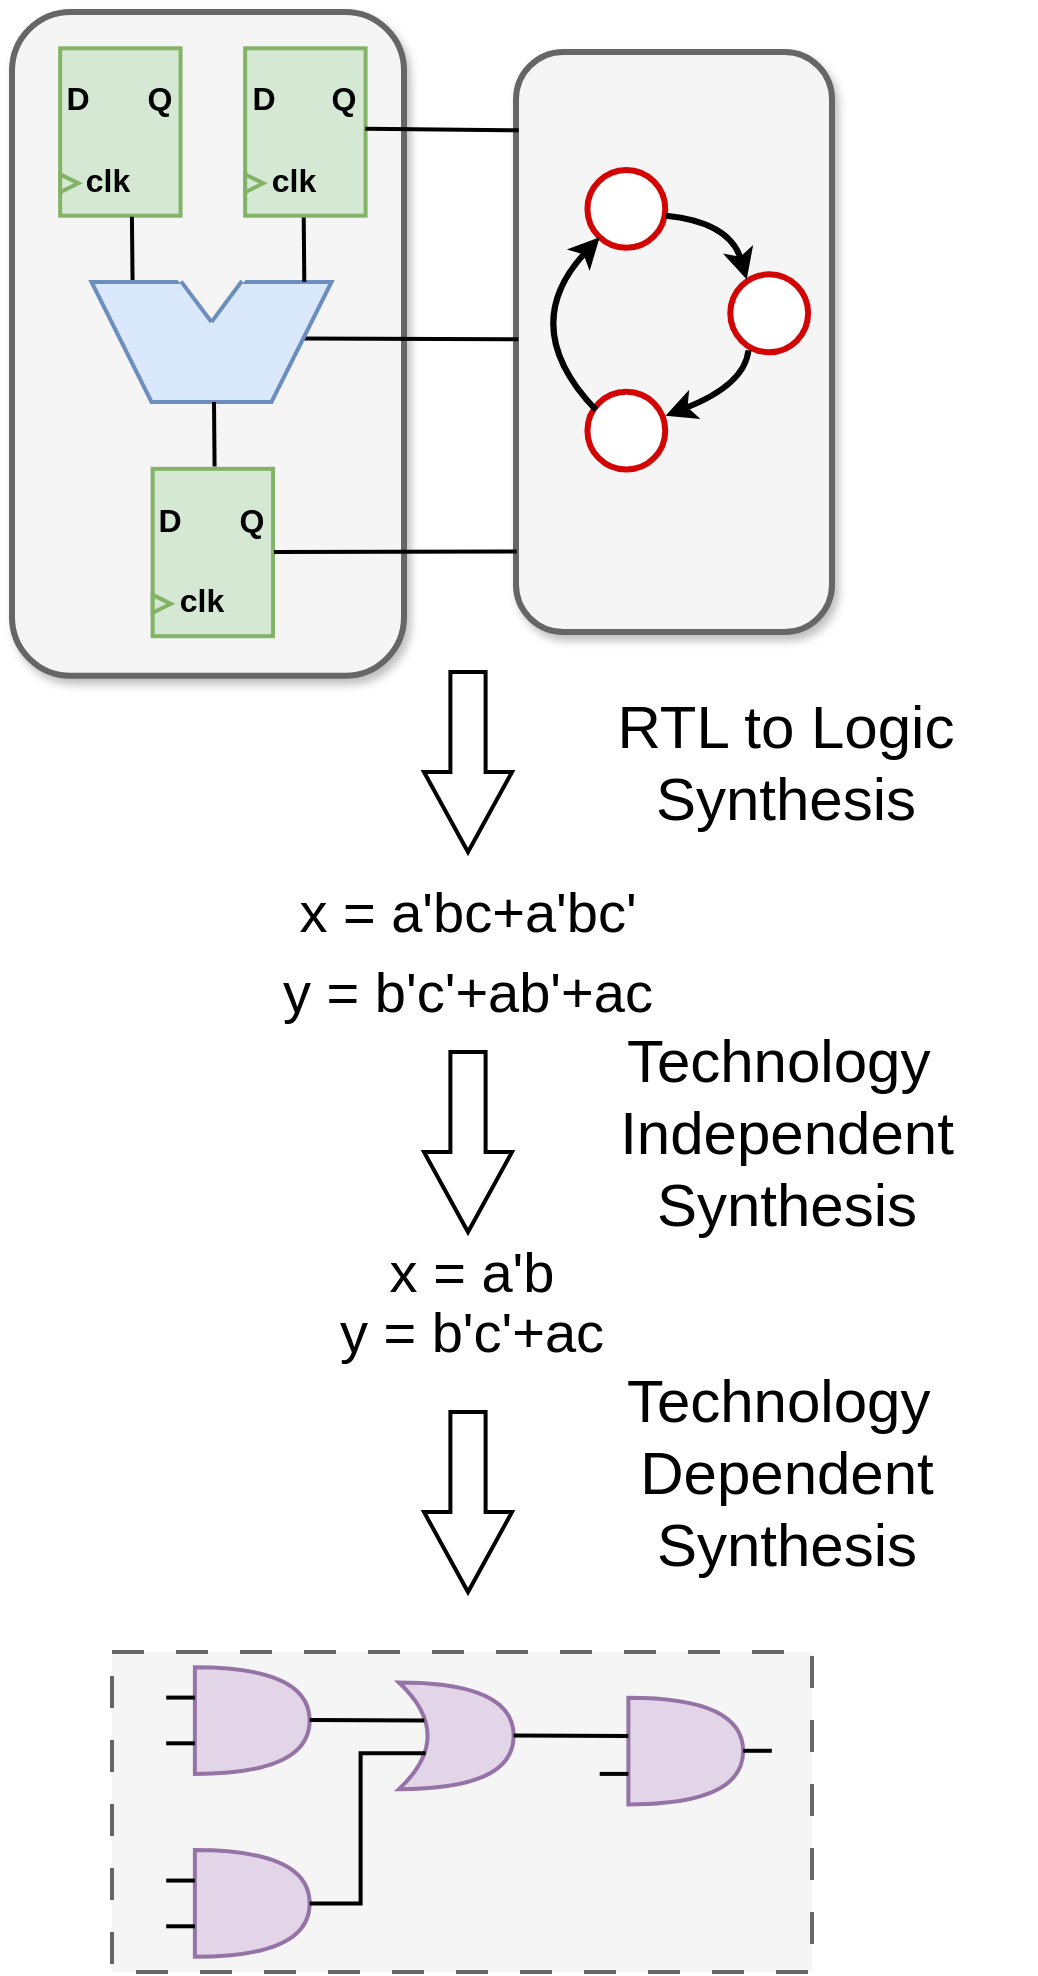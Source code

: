 <mxfile version="24.7.4">
  <diagram name="第 1 页" id="q-j6vuq5w8XLsUYLvh6M">
    <mxGraphModel dx="971" dy="615" grid="1" gridSize="10" guides="1" tooltips="1" connect="1" arrows="1" fold="1" page="1" pageScale="1" pageWidth="560" pageHeight="1000" math="0" shadow="0">
      <root>
        <mxCell id="0" />
        <mxCell id="1" parent="0" />
        <mxCell id="Zr5mx6mt9YZKuDAXMMV7-154" value="" style="rounded=1;whiteSpace=wrap;html=1;strokeWidth=3;fillColor=#f5f5f5;fontColor=#333333;strokeColor=#666666;shadow=1;" parent="1" vertex="1">
          <mxGeometry x="292" y="30" width="158" height="290" as="geometry" />
        </mxCell>
        <mxCell id="Zr5mx6mt9YZKuDAXMMV7-43" value="" style="html=1;shadow=0;dashed=0;align=center;verticalAlign=middle;shape=mxgraph.arrows2.arrow;dy=0.6;dx=40;direction=south;notch=0;strokeWidth=2;fontFamily=Helvetica;" parent="1" vertex="1">
          <mxGeometry x="246" y="340" width="44" height="90" as="geometry" />
        </mxCell>
        <mxCell id="Zr5mx6mt9YZKuDAXMMV7-66" value="" style="group;fontFamily=Helvetica;" parent="1" vertex="1" connectable="0">
          <mxGeometry x="46" y="28.75" width="210" height="320.63" as="geometry" />
        </mxCell>
        <mxCell id="Zr5mx6mt9YZKuDAXMMV7-156" value="" style="rounded=1;whiteSpace=wrap;html=1;strokeWidth=3;fillColor=#f5f5f5;fontColor=#333333;strokeColor=#666666;shadow=1;" parent="Zr5mx6mt9YZKuDAXMMV7-66" vertex="1">
          <mxGeometry x="-6" y="-18.75" width="196" height="331.87" as="geometry" />
        </mxCell>
        <mxCell id="Zr5mx6mt9YZKuDAXMMV7-67" value="" style="rounded=0;whiteSpace=wrap;html=1;rotation=90;strokeWidth=2;fontFamily=Helvetica;fillColor=#d5e8d4;strokeColor=#82b366;" parent="Zr5mx6mt9YZKuDAXMMV7-66" vertex="1">
          <mxGeometry x="6.333" y="11.149" width="83.69" height="60.203" as="geometry" />
        </mxCell>
        <mxCell id="Zr5mx6mt9YZKuDAXMMV7-68" value="&lt;font size=&quot;1&quot;&gt;&lt;b style=&quot;font-size: 16px;&quot;&gt;D&lt;/b&gt;&lt;/font&gt;" style="text;html=1;strokeColor=none;fillColor=none;align=center;verticalAlign=middle;whiteSpace=wrap;rounded=0;strokeWidth=2;fontFamily=Helvetica;" parent="Zr5mx6mt9YZKuDAXMMV7-66" vertex="1">
          <mxGeometry y="11.149" width="54.286" height="26.757" as="geometry" />
        </mxCell>
        <mxCell id="Zr5mx6mt9YZKuDAXMMV7-69" value="&lt;font size=&quot;1&quot;&gt;&lt;b style=&quot;font-size: 16px;&quot;&gt;Q&lt;/b&gt;&lt;/font&gt;" style="text;html=1;strokeColor=none;fillColor=none;align=center;verticalAlign=middle;whiteSpace=wrap;rounded=0;strokeWidth=2;fontFamily=Helvetica;" parent="Zr5mx6mt9YZKuDAXMMV7-66" vertex="1">
          <mxGeometry x="40.714" y="11.149" width="54.286" height="26.757" as="geometry" />
        </mxCell>
        <mxCell id="Zr5mx6mt9YZKuDAXMMV7-71" value="&lt;font size=&quot;1&quot;&gt;&lt;b style=&quot;font-size: 16px;&quot;&gt;clk&lt;/b&gt;&lt;/font&gt;" style="text;html=1;strokeColor=none;fillColor=none;align=center;verticalAlign=middle;whiteSpace=wrap;rounded=0;strokeWidth=2;fontFamily=Helvetica;" parent="Zr5mx6mt9YZKuDAXMMV7-66" vertex="1">
          <mxGeometry x="15.381" y="51.73" width="54.286" height="26.757" as="geometry" />
        </mxCell>
        <mxCell id="Zr5mx6mt9YZKuDAXMMV7-70" value="" style="triangle;whiteSpace=wrap;html=1;strokeWidth=2;fontFamily=Helvetica;fillColor=#d5e8d4;strokeColor=#82b366;" parent="Zr5mx6mt9YZKuDAXMMV7-66" vertex="1">
          <mxGeometry x="18.095" y="62.432" width="9.048" height="8.919" as="geometry" />
        </mxCell>
        <mxCell id="Zr5mx6mt9YZKuDAXMMV7-118" value="" style="endArrow=none;html=1;rounded=0;endSize=6;strokeWidth=2;entryX=0.82;entryY=0.974;entryDx=0;entryDy=0;entryPerimeter=0;exitX=1.006;exitY=0.404;exitDx=0;exitDy=0;exitPerimeter=0;fontFamily=Helvetica;" parent="Zr5mx6mt9YZKuDAXMMV7-66" source="Zr5mx6mt9YZKuDAXMMV7-67" edge="1">
          <mxGeometry width="50" height="50" relative="1" as="geometry">
            <mxPoint x="55.005" y="82.5" as="sourcePoint" />
            <mxPoint x="54.29" y="116.21" as="targetPoint" />
          </mxGeometry>
        </mxCell>
        <mxCell id="Zr5mx6mt9YZKuDAXMMV7-123" value="" style="endArrow=none;html=1;rounded=0;endSize=6;strokeWidth=2;exitX=-0.004;exitY=0.492;exitDx=0;exitDy=0;exitPerimeter=0;entryX=0.481;entryY=0.002;entryDx=0;entryDy=0;entryPerimeter=0;fontFamily=Helvetica;" parent="Zr5mx6mt9YZKuDAXMMV7-66" edge="1">
          <mxGeometry width="50" height="50" relative="1" as="geometry">
            <mxPoint x="247.152" y="144.88" as="sourcePoint" />
            <mxPoint x="140" y="144.5" as="targetPoint" />
          </mxGeometry>
        </mxCell>
        <mxCell id="Zr5mx6mt9YZKuDAXMMV7-87" value="" style="group;fontFamily=Helvetica;" parent="1" vertex="1" connectable="0">
          <mxGeometry x="92.25" y="239" width="95" height="82.5" as="geometry" />
        </mxCell>
        <mxCell id="Zr5mx6mt9YZKuDAXMMV7-88" value="" style="rounded=0;whiteSpace=wrap;html=1;rotation=90;strokeWidth=2;fontFamily=Helvetica;fillColor=#d5e8d4;strokeColor=#82b366;" parent="Zr5mx6mt9YZKuDAXMMV7-87" vertex="1">
          <mxGeometry x="6.333" y="11.149" width="83.69" height="60.203" as="geometry" />
        </mxCell>
        <mxCell id="Zr5mx6mt9YZKuDAXMMV7-89" value="&lt;font size=&quot;1&quot;&gt;&lt;b style=&quot;font-size: 16px;&quot;&gt;D&lt;/b&gt;&lt;/font&gt;" style="text;html=1;strokeColor=none;fillColor=none;align=center;verticalAlign=middle;whiteSpace=wrap;rounded=0;strokeWidth=2;fontFamily=Helvetica;" parent="Zr5mx6mt9YZKuDAXMMV7-87" vertex="1">
          <mxGeometry y="11.149" width="54.286" height="26.757" as="geometry" />
        </mxCell>
        <mxCell id="Zr5mx6mt9YZKuDAXMMV7-90" value="&lt;font size=&quot;1&quot;&gt;&lt;b style=&quot;font-size: 16px;&quot;&gt;Q&lt;/b&gt;&lt;/font&gt;" style="text;html=1;strokeColor=none;fillColor=none;align=center;verticalAlign=middle;whiteSpace=wrap;rounded=0;strokeWidth=2;fontFamily=Helvetica;" parent="Zr5mx6mt9YZKuDAXMMV7-87" vertex="1">
          <mxGeometry x="40.714" y="11.149" width="54.286" height="26.757" as="geometry" />
        </mxCell>
        <mxCell id="Zr5mx6mt9YZKuDAXMMV7-92" value="&lt;font size=&quot;1&quot;&gt;&lt;b style=&quot;font-size: 16px;&quot;&gt;clk&lt;/b&gt;&lt;/font&gt;" style="text;html=1;strokeColor=none;fillColor=none;align=center;verticalAlign=middle;whiteSpace=wrap;rounded=0;strokeWidth=2;fontFamily=Helvetica;" parent="Zr5mx6mt9YZKuDAXMMV7-87" vertex="1">
          <mxGeometry x="15.381" y="51.73" width="54.286" height="26.757" as="geometry" />
        </mxCell>
        <mxCell id="Zr5mx6mt9YZKuDAXMMV7-91" value="" style="triangle;whiteSpace=wrap;html=1;strokeWidth=2;fontFamily=Helvetica;fillColor=#d5e8d4;strokeColor=#82b366;" parent="Zr5mx6mt9YZKuDAXMMV7-87" vertex="1">
          <mxGeometry x="18.095" y="62.432" width="9.048" height="8.919" as="geometry" />
        </mxCell>
        <mxCell id="Zr5mx6mt9YZKuDAXMMV7-80" value="" style="group;fontFamily=Helvetica;" parent="1" vertex="1" connectable="0">
          <mxGeometry x="138.5" y="28.75" width="95" height="82.5" as="geometry" />
        </mxCell>
        <mxCell id="Zr5mx6mt9YZKuDAXMMV7-81" value="" style="rounded=0;whiteSpace=wrap;html=1;rotation=90;strokeWidth=2;fontFamily=Helvetica;fillColor=#d5e8d4;strokeColor=#82b366;" parent="Zr5mx6mt9YZKuDAXMMV7-80" vertex="1">
          <mxGeometry x="6.333" y="11.149" width="83.69" height="60.203" as="geometry" />
        </mxCell>
        <mxCell id="Zr5mx6mt9YZKuDAXMMV7-82" value="&lt;font size=&quot;1&quot;&gt;&lt;b style=&quot;font-size: 16px;&quot;&gt;D&lt;/b&gt;&lt;/font&gt;" style="text;html=1;strokeColor=none;fillColor=none;align=center;verticalAlign=middle;whiteSpace=wrap;rounded=0;strokeWidth=2;fontFamily=Helvetica;" parent="Zr5mx6mt9YZKuDAXMMV7-80" vertex="1">
          <mxGeometry y="11.149" width="54.286" height="26.757" as="geometry" />
        </mxCell>
        <mxCell id="Zr5mx6mt9YZKuDAXMMV7-83" value="&lt;font size=&quot;1&quot;&gt;&lt;b style=&quot;font-size: 16px;&quot;&gt;Q&lt;/b&gt;&lt;/font&gt;" style="text;html=1;strokeColor=none;fillColor=none;align=center;verticalAlign=middle;whiteSpace=wrap;rounded=0;strokeWidth=2;fontFamily=Helvetica;" parent="Zr5mx6mt9YZKuDAXMMV7-80" vertex="1">
          <mxGeometry x="40.714" y="11.149" width="54.286" height="26.757" as="geometry" />
        </mxCell>
        <mxCell id="Zr5mx6mt9YZKuDAXMMV7-85" value="&lt;font size=&quot;1&quot;&gt;&lt;b style=&quot;font-size: 16px;&quot;&gt;clk&lt;/b&gt;&lt;/font&gt;" style="text;html=1;strokeColor=none;fillColor=none;align=center;verticalAlign=middle;whiteSpace=wrap;rounded=0;strokeWidth=2;fontFamily=Helvetica;" parent="Zr5mx6mt9YZKuDAXMMV7-80" vertex="1">
          <mxGeometry x="15.381" y="51.73" width="54.286" height="26.757" as="geometry" />
        </mxCell>
        <mxCell id="Zr5mx6mt9YZKuDAXMMV7-84" value="" style="triangle;whiteSpace=wrap;html=1;strokeWidth=2;fontFamily=Helvetica;fillColor=#d5e8d4;strokeColor=#82b366;" parent="Zr5mx6mt9YZKuDAXMMV7-80" vertex="1">
          <mxGeometry x="18.095" y="62.432" width="9.048" height="8.919" as="geometry" />
        </mxCell>
        <mxCell id="Zr5mx6mt9YZKuDAXMMV7-112" value="" style="shape=trapezoid;perimeter=trapezoidPerimeter;whiteSpace=wrap;html=1;fixedSize=1;rotation=-180;strokeWidth=2;size=30;fillColor=#dae8fc;strokeColor=#6c8ebf;fontFamily=Helvetica;" parent="1" vertex="1">
          <mxGeometry x="79.75" y="145" width="120" height="60" as="geometry" />
        </mxCell>
        <mxCell id="Zr5mx6mt9YZKuDAXMMV7-113" value="" style="triangle;whiteSpace=wrap;html=1;rotation=90;strokeWidth=2;fillColor=#F5F5F5;strokeColor=#f5f5f5;fontFamily=Helvetica;" parent="1" vertex="1">
          <mxGeometry x="129.75" y="140" width="20" height="30" as="geometry" />
        </mxCell>
        <mxCell id="Zr5mx6mt9YZKuDAXMMV7-114" value="" style="endArrow=none;html=1;rounded=0;strokeColor=#f5f5f5;strokeWidth=3;curved=0;fontFamily=Helvetica;" parent="1" edge="1">
          <mxGeometry width="50" height="50" relative="1" as="geometry">
            <mxPoint x="125.25" y="144.95" as="sourcePoint" />
            <mxPoint x="154.25" y="144.95" as="targetPoint" />
          </mxGeometry>
        </mxCell>
        <mxCell id="Zr5mx6mt9YZKuDAXMMV7-115" value="" style="endArrow=none;html=1;rounded=0;exitX=0.627;exitY=1.005;exitDx=0;exitDy=0;exitPerimeter=0;entryX=1;entryY=0.5;entryDx=0;entryDy=0;strokeWidth=2;strokeColor=#6C8EBF;fontFamily=Helvetica;" parent="1" source="Zr5mx6mt9YZKuDAXMMV7-112" target="Zr5mx6mt9YZKuDAXMMV7-113" edge="1">
          <mxGeometry width="50" height="50" relative="1" as="geometry">
            <mxPoint x="129.75" y="135" as="sourcePoint" />
            <mxPoint x="179.75" y="85" as="targetPoint" />
          </mxGeometry>
        </mxCell>
        <mxCell id="Zr5mx6mt9YZKuDAXMMV7-116" value="" style="endArrow=none;html=1;rounded=0;exitX=1;exitY=0.5;exitDx=0;exitDy=0;entryX=0.373;entryY=1.008;entryDx=0;entryDy=0;strokeWidth=2;entryPerimeter=0;strokeColor=#6C8EBF;fontFamily=Helvetica;" parent="1" source="Zr5mx6mt9YZKuDAXMMV7-113" target="Zr5mx6mt9YZKuDAXMMV7-112" edge="1">
          <mxGeometry width="50" height="50" relative="1" as="geometry">
            <mxPoint x="134.75" y="155" as="sourcePoint" />
            <mxPoint x="149.75" y="175" as="targetPoint" />
          </mxGeometry>
        </mxCell>
        <mxCell id="Zr5mx6mt9YZKuDAXMMV7-119" value="" style="endArrow=none;html=1;rounded=0;endSize=6;strokeWidth=2;entryX=0.82;entryY=0.974;entryDx=0;entryDy=0;entryPerimeter=0;exitX=1.006;exitY=0.404;exitDx=0;exitDy=0;exitPerimeter=0;fontFamily=Helvetica;" parent="1" edge="1">
          <mxGeometry width="50" height="50" relative="1" as="geometry">
            <mxPoint x="185.86" y="112.79" as="sourcePoint" />
            <mxPoint x="186.15" y="145.0" as="targetPoint" />
          </mxGeometry>
        </mxCell>
        <mxCell id="Zr5mx6mt9YZKuDAXMMV7-120" value="" style="endArrow=none;html=1;rounded=0;endSize=6;strokeWidth=2;entryX=0.82;entryY=0.974;entryDx=0;entryDy=0;entryPerimeter=0;exitX=1.006;exitY=0.404;exitDx=0;exitDy=0;exitPerimeter=0;fontFamily=Helvetica;" parent="1" edge="1">
          <mxGeometry width="50" height="50" relative="1" as="geometry">
            <mxPoint x="141" y="205" as="sourcePoint" />
            <mxPoint x="141.29" y="237.21" as="targetPoint" />
          </mxGeometry>
        </mxCell>
        <mxCell id="Zr5mx6mt9YZKuDAXMMV7-122" value="" style="endArrow=none;html=1;rounded=0;endSize=6;strokeWidth=2;exitX=-0.003;exitY=0.173;exitDx=0;exitDy=0;exitPerimeter=0;entryX=0.481;entryY=0.002;entryDx=0;entryDy=0;entryPerimeter=0;fontFamily=Helvetica;" parent="1" target="Zr5mx6mt9YZKuDAXMMV7-81" edge="1">
          <mxGeometry width="50" height="50" relative="1" as="geometry">
            <mxPoint x="293.364" y="69.157" as="sourcePoint" />
            <mxPoint x="110.29" y="154.96" as="targetPoint" />
          </mxGeometry>
        </mxCell>
        <mxCell id="Zr5mx6mt9YZKuDAXMMV7-124" value="" style="endArrow=none;html=1;rounded=0;endSize=6;strokeWidth=2;exitX=-0.008;exitY=0.816;exitDx=0;exitDy=0;exitPerimeter=0;entryX=0.481;entryY=0.002;entryDx=0;entryDy=0;entryPerimeter=0;fontFamily=Helvetica;" parent="1" edge="1">
          <mxGeometry width="50" height="50" relative="1" as="geometry">
            <mxPoint x="292.304" y="279.74" as="sourcePoint" />
            <mxPoint x="171" y="280" as="targetPoint" />
          </mxGeometry>
        </mxCell>
        <mxCell id="Zr5mx6mt9YZKuDAXMMV7-125" value="&lt;font style=&quot;font-size: 28px;&quot;&gt;x = a&#39;bc+a&#39;bc&#39;&lt;/font&gt;" style="text;html=1;align=center;verticalAlign=middle;whiteSpace=wrap;rounded=0;fontFamily=Helvetica;" parent="1" vertex="1">
          <mxGeometry x="48" y="430" width="440" height="60" as="geometry" />
        </mxCell>
        <mxCell id="Zr5mx6mt9YZKuDAXMMV7-126" value="&lt;font style=&quot;font-size: 28px;&quot;&gt;y = b&#39;c&#39;+ab&#39;+ac&lt;/font&gt;" style="text;html=1;align=center;verticalAlign=middle;whiteSpace=wrap;rounded=0;fontFamily=Helvetica;" parent="1" vertex="1">
          <mxGeometry x="48" y="470" width="440" height="60" as="geometry" />
        </mxCell>
        <mxCell id="Zr5mx6mt9YZKuDAXMMV7-128" value="&lt;font style=&quot;font-size: 28px;&quot;&gt;x = a&#39;b&lt;/font&gt;" style="text;html=1;align=center;verticalAlign=middle;whiteSpace=wrap;rounded=0;fontFamily=Helvetica;" parent="1" vertex="1">
          <mxGeometry x="50" y="610" width="440" height="60" as="geometry" />
        </mxCell>
        <mxCell id="Zr5mx6mt9YZKuDAXMMV7-129" value="&lt;font style=&quot;font-size: 28px;&quot;&gt;y = b&#39;c&#39;+ac&lt;/font&gt;" style="text;html=1;align=center;verticalAlign=middle;whiteSpace=wrap;rounded=0;fontFamily=Helvetica;" parent="1" vertex="1">
          <mxGeometry x="50" y="640" width="440" height="60" as="geometry" />
        </mxCell>
        <mxCell id="Zr5mx6mt9YZKuDAXMMV7-151" value="&lt;font style=&quot;font-size: 30px;&quot;&gt;RTL to Logic&lt;/font&gt;&lt;div style=&quot;font-size: 30px;&quot;&gt;&lt;font style=&quot;font-size: 30px;&quot;&gt;Synthesis&lt;/font&gt;&lt;/div&gt;" style="text;html=1;align=center;verticalAlign=middle;whiteSpace=wrap;rounded=0;fontFamily=Helvetica;strokeWidth=3;fontSize=11;" parent="1" vertex="1">
          <mxGeometry x="302" y="355" width="250" height="60" as="geometry" />
        </mxCell>
        <mxCell id="Zr5mx6mt9YZKuDAXMMV7-152" value="&lt;font style=&quot;font-size: 30px;&quot;&gt;Technology&amp;nbsp;&lt;/font&gt;&lt;div style=&quot;font-size: 30px;&quot;&gt;&lt;font style=&quot;font-size: 30px;&quot;&gt;Independent&lt;/font&gt;&lt;/div&gt;&lt;div style=&quot;font-size: 30px;&quot;&gt;&lt;font style=&quot;font-size: 30px;&quot;&gt;Synthesis&lt;/font&gt;&lt;/div&gt;" style="text;html=1;align=center;verticalAlign=middle;whiteSpace=wrap;rounded=0;fontFamily=Helvetica;strokeWidth=3;" parent="1" vertex="1">
          <mxGeometry x="315.5" y="540" width="223" height="60" as="geometry" />
        </mxCell>
        <mxCell id="Zr5mx6mt9YZKuDAXMMV7-153" value="&lt;font style=&quot;font-size: 30px;&quot;&gt;Technology&amp;nbsp;&lt;/font&gt;&lt;div style=&quot;font-size: 30px;&quot;&gt;&lt;font style=&quot;font-size: 30px;&quot;&gt;Dependent&lt;/font&gt;&lt;/div&gt;&lt;div style=&quot;font-size: 30px;&quot;&gt;&lt;font style=&quot;font-size: 30px;&quot;&gt;Synthesis&lt;/font&gt;&lt;/div&gt;" style="text;html=1;align=center;verticalAlign=middle;whiteSpace=wrap;rounded=0;fontFamily=Helvetica;strokeWidth=3;" parent="1" vertex="1">
          <mxGeometry x="310.5" y="710" width="233" height="60" as="geometry" />
        </mxCell>
        <mxCell id="Zr5mx6mt9YZKuDAXMMV7-157" value="" style="html=1;shadow=0;dashed=0;align=center;verticalAlign=middle;shape=mxgraph.arrows2.arrow;dy=0.6;dx=40;direction=south;notch=0;strokeWidth=2;fontFamily=Helvetica;" parent="1" vertex="1">
          <mxGeometry x="246" y="530" width="44" height="90" as="geometry" />
        </mxCell>
        <mxCell id="Zr5mx6mt9YZKuDAXMMV7-158" value="" style="html=1;shadow=0;dashed=0;align=center;verticalAlign=middle;shape=mxgraph.arrows2.arrow;dy=0.6;dx=40;direction=south;notch=0;strokeWidth=2;fontFamily=Helvetica;" parent="1" vertex="1">
          <mxGeometry x="246" y="710" width="44" height="90" as="geometry" />
        </mxCell>
        <mxCell id="Zr5mx6mt9YZKuDAXMMV7-175" value="" style="group" parent="1" vertex="1" connectable="0">
          <mxGeometry x="90" y="830" width="350" height="160" as="geometry" />
        </mxCell>
        <mxCell id="Zr5mx6mt9YZKuDAXMMV7-176" value="" style="rounded=0;whiteSpace=wrap;html=1;dashed=1;dashPattern=8 8;strokeWidth=2;fillColor=#f5f5f5;fontColor=#333333;strokeColor=#666666;" parent="Zr5mx6mt9YZKuDAXMMV7-175" vertex="1">
          <mxGeometry width="350.0" height="160" as="geometry" />
        </mxCell>
        <mxCell id="Zr5mx6mt9YZKuDAXMMV7-177" value="" style="shape=or;whiteSpace=wrap;html=1;fillColor=#e1d5e7;strokeColor=#9673a6;strokeWidth=2;" parent="Zr5mx6mt9YZKuDAXMMV7-175" vertex="1">
          <mxGeometry x="41.439" y="7.619" width="57.377" height="53.333" as="geometry" />
        </mxCell>
        <mxCell id="Zr5mx6mt9YZKuDAXMMV7-178" value="" style="shape=xor;whiteSpace=wrap;html=1;fillColor=#e1d5e7;strokeColor=#9673a6;strokeWidth=2;" parent="Zr5mx6mt9YZKuDAXMMV7-175" vertex="1">
          <mxGeometry x="143.443" y="15.238" width="57.377" height="53.333" as="geometry" />
        </mxCell>
        <mxCell id="Zr5mx6mt9YZKuDAXMMV7-179" value="" style="shape=or;whiteSpace=wrap;html=1;fillColor=#e1d5e7;strokeColor=#9673a6;strokeWidth=2;" parent="Zr5mx6mt9YZKuDAXMMV7-175" vertex="1">
          <mxGeometry x="41.439" y="99.048" width="57.377" height="53.333" as="geometry" />
        </mxCell>
        <mxCell id="Zr5mx6mt9YZKuDAXMMV7-180" value="" style="shape=or;whiteSpace=wrap;html=1;fillColor=#e1d5e7;strokeColor=#9673a6;strokeWidth=2;" parent="Zr5mx6mt9YZKuDAXMMV7-175" vertex="1">
          <mxGeometry x="258.197" y="22.857" width="57.377" height="53.333" as="geometry" />
        </mxCell>
        <mxCell id="Zr5mx6mt9YZKuDAXMMV7-181" value="" style="endArrow=none;html=1;rounded=0;endSize=6;strokeWidth=2;entryX=0.481;entryY=0.002;entryDx=0;entryDy=0;entryPerimeter=0;fontFamily=Helvetica;exitX=0.222;exitY=0.357;exitDx=0;exitDy=0;exitPerimeter=0;" parent="Zr5mx6mt9YZKuDAXMMV7-175" source="Zr5mx6mt9YZKuDAXMMV7-178" edge="1">
          <mxGeometry width="50" height="50" relative="1" as="geometry">
            <mxPoint x="162.568" y="30.476" as="sourcePoint" />
            <mxPoint x="98.816" y="33.966" as="targetPoint" />
          </mxGeometry>
        </mxCell>
        <mxCell id="Zr5mx6mt9YZKuDAXMMV7-182" value="" style="endArrow=none;html=1;rounded=0;endSize=6;strokeWidth=2;fontFamily=Helvetica;" parent="Zr5mx6mt9YZKuDAXMMV7-175" edge="1">
          <mxGeometry width="50" height="50" relative="1" as="geometry">
            <mxPoint x="41.439" y="114.286" as="sourcePoint" />
            <mxPoint x="27.095" y="114.286" as="targetPoint" />
          </mxGeometry>
        </mxCell>
        <mxCell id="Zr5mx6mt9YZKuDAXMMV7-183" value="" style="endArrow=none;html=1;rounded=0;endSize=6;strokeWidth=2;entryX=1;entryY=0.5;entryDx=0;entryDy=0;entryPerimeter=0;fontFamily=Helvetica;exitX=0.222;exitY=0.357;exitDx=0;exitDy=0;exitPerimeter=0;edgeStyle=orthogonalEdgeStyle;" parent="Zr5mx6mt9YZKuDAXMMV7-175" target="Zr5mx6mt9YZKuDAXMMV7-179" edge="1">
          <mxGeometry width="50" height="50" relative="1" as="geometry">
            <mxPoint x="156.831" y="50.606" as="sourcePoint" />
            <mxPoint x="99.454" y="50.286" as="targetPoint" />
            <Array as="points">
              <mxPoint x="124.317" y="50.286" />
              <mxPoint x="124.317" y="125.714" />
            </Array>
          </mxGeometry>
        </mxCell>
        <mxCell id="Zr5mx6mt9YZKuDAXMMV7-184" value="" style="endArrow=none;html=1;rounded=0;endSize=6;strokeWidth=2;entryX=0.481;entryY=0.002;entryDx=0;entryDy=0;entryPerimeter=0;fontFamily=Helvetica;exitX=0.222;exitY=0.357;exitDx=0;exitDy=0;exitPerimeter=0;" parent="Zr5mx6mt9YZKuDAXMMV7-175" edge="1">
          <mxGeometry width="50" height="50" relative="1" as="geometry">
            <mxPoint x="258.197" y="42.042" as="sourcePoint" />
            <mxPoint x="200.82" y="41.722" as="targetPoint" />
          </mxGeometry>
        </mxCell>
        <mxCell id="Zr5mx6mt9YZKuDAXMMV7-185" value="" style="endArrow=none;html=1;rounded=0;endSize=6;strokeWidth=2;fontFamily=Helvetica;" parent="Zr5mx6mt9YZKuDAXMMV7-175" edge="1">
          <mxGeometry width="50" height="50" relative="1" as="geometry">
            <mxPoint x="41.439" y="137.143" as="sourcePoint" />
            <mxPoint x="27.095" y="137.143" as="targetPoint" />
          </mxGeometry>
        </mxCell>
        <mxCell id="Zr5mx6mt9YZKuDAXMMV7-186" value="" style="endArrow=none;html=1;rounded=0;endSize=6;strokeWidth=2;fontFamily=Helvetica;" parent="Zr5mx6mt9YZKuDAXMMV7-175" edge="1">
          <mxGeometry width="50" height="50" relative="1" as="geometry">
            <mxPoint x="41.439" y="22.796" as="sourcePoint" />
            <mxPoint x="27.095" y="22.796" as="targetPoint" />
          </mxGeometry>
        </mxCell>
        <mxCell id="Zr5mx6mt9YZKuDAXMMV7-187" value="" style="endArrow=none;html=1;rounded=0;endSize=6;strokeWidth=2;fontFamily=Helvetica;" parent="Zr5mx6mt9YZKuDAXMMV7-175" edge="1">
          <mxGeometry width="50" height="50" relative="1" as="geometry">
            <mxPoint x="41.439" y="45.653" as="sourcePoint" />
            <mxPoint x="27.095" y="45.653" as="targetPoint" />
          </mxGeometry>
        </mxCell>
        <mxCell id="Zr5mx6mt9YZKuDAXMMV7-188" value="" style="endArrow=none;html=1;rounded=0;endSize=6;strokeWidth=2;fontFamily=Helvetica;" parent="Zr5mx6mt9YZKuDAXMMV7-175" edge="1">
          <mxGeometry width="50" height="50" relative="1" as="geometry">
            <mxPoint x="258.197" y="60.952" as="sourcePoint" />
            <mxPoint x="243.852" y="60.952" as="targetPoint" />
          </mxGeometry>
        </mxCell>
        <mxCell id="Zr5mx6mt9YZKuDAXMMV7-189" value="" style="endArrow=none;html=1;rounded=0;endSize=6;strokeWidth=2;fontFamily=Helvetica;" parent="Zr5mx6mt9YZKuDAXMMV7-175" edge="1">
          <mxGeometry width="50" height="50" relative="1" as="geometry">
            <mxPoint x="329.918" y="49.394" as="sourcePoint" />
            <mxPoint x="315.574" y="49.394" as="targetPoint" />
          </mxGeometry>
        </mxCell>
        <mxCell id="Zr5mx6mt9YZKuDAXMMV7-198" value="" style="group" parent="1" vertex="1" connectable="0">
          <mxGeometry x="292" y="89" width="150" height="150" as="geometry" />
        </mxCell>
        <mxCell id="Zr5mx6mt9YZKuDAXMMV7-199" value="" style="ellipse;whiteSpace=wrap;html=1;aspect=fixed;strokeWidth=3;fontFamily=Helvetica;strokeColor=#d20404;" parent="Zr5mx6mt9YZKuDAXMMV7-198" vertex="1">
          <mxGeometry x="35.714" width="38.902" height="38.902" as="geometry" />
        </mxCell>
        <mxCell id="Zr5mx6mt9YZKuDAXMMV7-200" value="" style="ellipse;whiteSpace=wrap;html=1;aspect=fixed;strokeWidth=3;fontFamily=Helvetica;strokeColor=#d20404;" parent="Zr5mx6mt9YZKuDAXMMV7-198" vertex="1">
          <mxGeometry x="107.143" y="52.174" width="38.902" height="38.902" as="geometry" />
        </mxCell>
        <mxCell id="Zr5mx6mt9YZKuDAXMMV7-201" value="" style="ellipse;whiteSpace=wrap;html=1;aspect=fixed;strokeWidth=3;fontFamily=Helvetica;strokeColor=#d20404;" parent="Zr5mx6mt9YZKuDAXMMV7-198" vertex="1">
          <mxGeometry x="35.714" y="110.87" width="38.902" height="38.902" as="geometry" />
        </mxCell>
        <mxCell id="Zr5mx6mt9YZKuDAXMMV7-202" value="" style="curved=1;endArrow=classic;html=1;rounded=0;strokeWidth=3;exitX=0.427;exitY=1.016;exitDx=0;exitDy=0;exitPerimeter=0;fontFamily=Helvetica;" parent="Zr5mx6mt9YZKuDAXMMV7-198" target="Zr5mx6mt9YZKuDAXMMV7-199" edge="1">
          <mxGeometry width="50" height="50" relative="1" as="geometry">
            <mxPoint x="40.0" y="120" as="sourcePoint" />
            <mxPoint x="-24.286" y="23.478" as="targetPoint" />
            <Array as="points">
              <mxPoint y="78.261" />
            </Array>
          </mxGeometry>
        </mxCell>
        <mxCell id="Zr5mx6mt9YZKuDAXMMV7-203" value="" style="curved=1;endArrow=classic;html=1;rounded=0;strokeWidth=3;exitX=1.009;exitY=0.588;exitDx=0;exitDy=0;exitPerimeter=0;entryX=0.211;entryY=0.066;entryDx=0;entryDy=0;entryPerimeter=0;fontFamily=Helvetica;" parent="Zr5mx6mt9YZKuDAXMMV7-198" source="Zr5mx6mt9YZKuDAXMMV7-199" target="Zr5mx6mt9YZKuDAXMMV7-200" edge="1">
          <mxGeometry width="50" height="50" relative="1" as="geometry">
            <mxPoint x="125.714" y="53.478" as="sourcePoint" />
            <mxPoint x="128.571" y="-32.609" as="targetPoint" />
            <Array as="points">
              <mxPoint x="107.143" y="26.087" />
            </Array>
          </mxGeometry>
        </mxCell>
        <mxCell id="Zr5mx6mt9YZKuDAXMMV7-204" value="" style="curved=1;endArrow=classic;html=1;rounded=0;strokeWidth=3;exitX=0.234;exitY=0.976;exitDx=0;exitDy=0;exitPerimeter=0;entryX=1.004;entryY=0.308;entryDx=0;entryDy=0;entryPerimeter=0;fontFamily=Helvetica;" parent="Zr5mx6mt9YZKuDAXMMV7-198" source="Zr5mx6mt9YZKuDAXMMV7-200" target="Zr5mx6mt9YZKuDAXMMV7-201" edge="1">
          <mxGeometry width="50" height="50" relative="1" as="geometry">
            <mxPoint x="86.429" y="104.348" as="sourcePoint" />
            <mxPoint x="123.571" y="136.304" as="targetPoint" />
            <Array as="points">
              <mxPoint x="114.286" y="107.609" />
            </Array>
          </mxGeometry>
        </mxCell>
      </root>
    </mxGraphModel>
  </diagram>
</mxfile>
